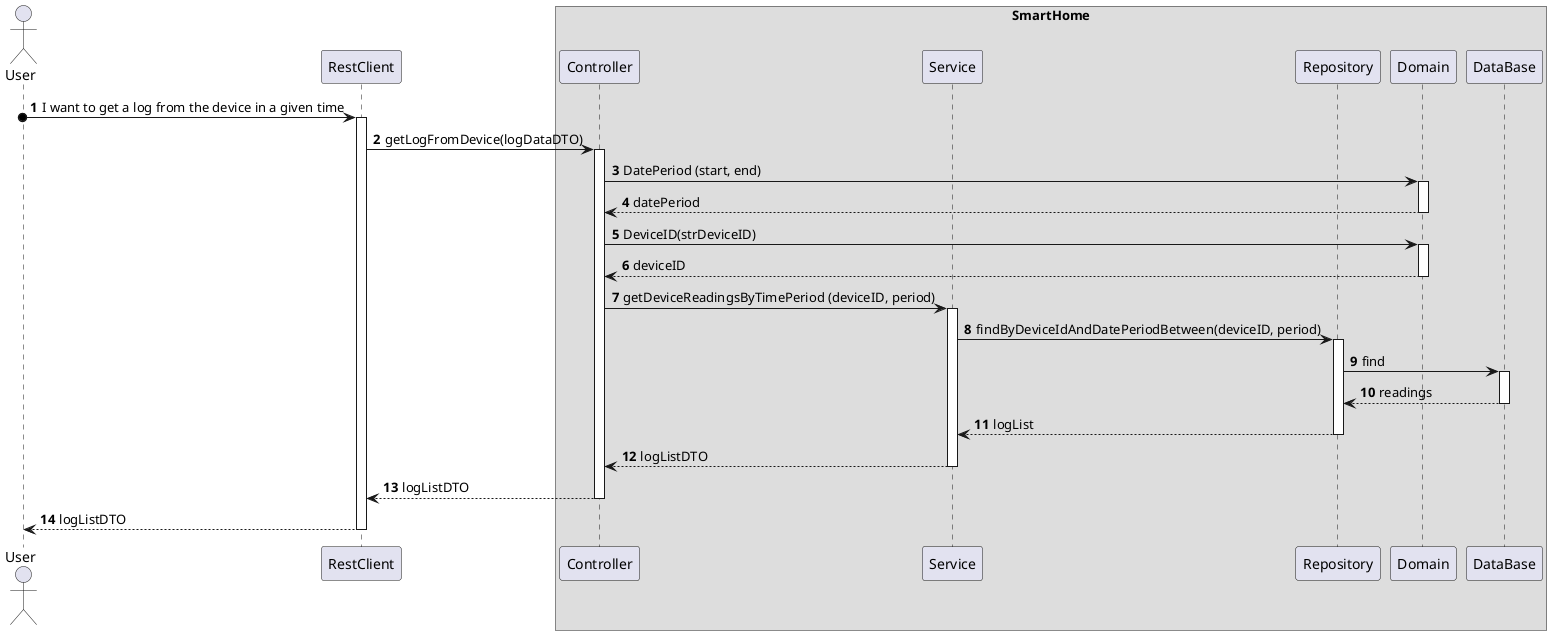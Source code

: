 @startuml
'https://plantuml.com/sequence-diagram
!pragma layout smetana

autonumber

actor "User" as User
participant "RestClient" as RC

box "SmartHome"
    participant "Controller" as CTRL
    participant "Service" as SV
    participant "Repository" as REPO
    participant "Domain" as DOM
    participant "DataBase" as BD
end box

User o-> RC : I want to get a log from the device in a given time
activate RC

RC -> CTRL : getLogFromDevice(logDataDTO)
activate CTRL

CTRL -> DOM : DatePeriod (start, end)
activate DOM
DOM --> CTRL : datePeriod
deactivate DOM

CTRL -> DOM : DeviceID(strDeviceID)
activate DOM
DOM --> CTRL : deviceID
deactivate DOM

CTRL -> SV : getDeviceReadingsByTimePeriod (deviceID, period)
activate SV

SV -> REPO : findByDeviceIdAndDatePeriodBetween(deviceID, period)
activate REPO

REPO -> BD : find
activate BD

BD --> REPO : readings
deactivate BD

REPO --> SV : logList
deactivate REPO

SV --> CTRL : logListDTO
deactivate SV
CTRL --> RC : logListDTO
deactivate CTRL
RC --> User : logListDTO
deactivate RC


@enduml